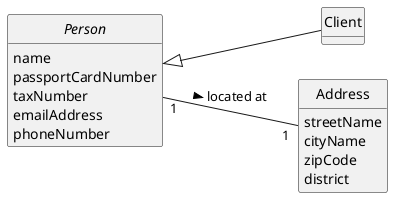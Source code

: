 @startuml
skinparam monochrome true
skinparam packageStyle rectangle
skinparam shadowing false

left to right direction

skinparam classAttributeIconSize 0

hide circle
hide methods

class Client {
}

class Address {
    streetName
    cityName
    zipCode
    district

}

abstract class Person {
    name
    passportCardNumber
    taxNumber
    emailAddress
    phoneNumber
}

Person <|-- Client
Person "1" -- "1" Address : located at >

@enduml